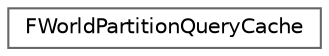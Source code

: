 digraph "Graphical Class Hierarchy"
{
 // INTERACTIVE_SVG=YES
 // LATEX_PDF_SIZE
  bgcolor="transparent";
  edge [fontname=Helvetica,fontsize=10,labelfontname=Helvetica,labelfontsize=10];
  node [fontname=Helvetica,fontsize=10,shape=box,height=0.2,width=0.4];
  rankdir="LR";
  Node0 [id="Node000000",label="FWorldPartitionQueryCache",height=0.2,width=0.4,color="grey40", fillcolor="white", style="filled",URL="$dc/d5f/structFWorldPartitionQueryCache.html",tooltip=" "];
}
